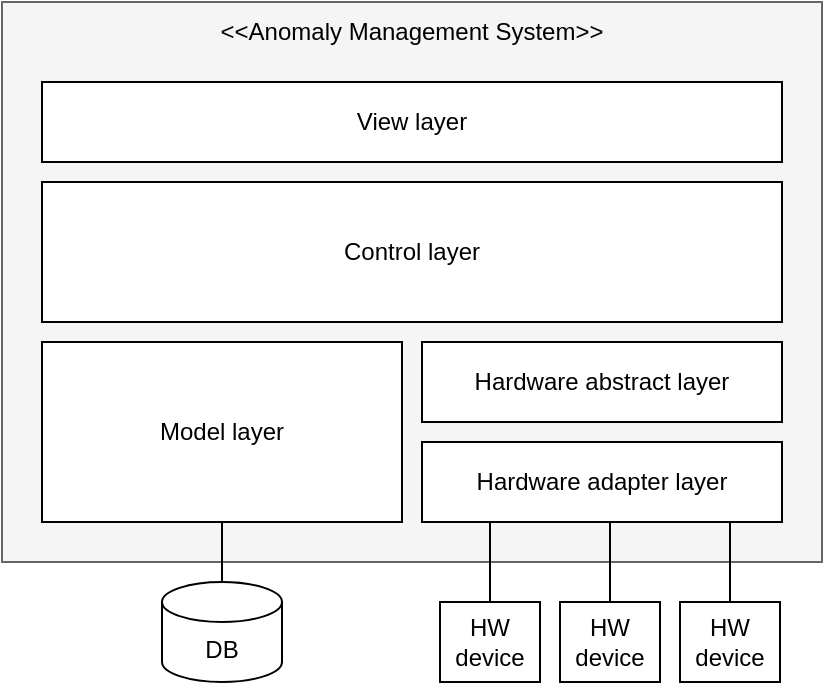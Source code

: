 <mxfile version="21.1.7" type="github">
  <diagram name="페이지-1" id="UiiDNWAqFwjKF0HyPbsK">
    <mxGraphModel dx="772" dy="563" grid="1" gridSize="10" guides="1" tooltips="1" connect="1" arrows="1" fold="1" page="1" pageScale="1" pageWidth="827" pageHeight="1169" math="0" shadow="0">
      <root>
        <mxCell id="0" />
        <mxCell id="1" parent="0" />
        <mxCell id="qTMEEash9hVdEmzpQc22-1" value="" style="rounded=0;whiteSpace=wrap;html=1;fillColor=#f5f5f5;fontColor=#333333;strokeColor=#666666;" vertex="1" parent="1">
          <mxGeometry x="160" y="120" width="410" height="280" as="geometry" />
        </mxCell>
        <mxCell id="qTMEEash9hVdEmzpQc22-2" value="View layer" style="rounded=0;whiteSpace=wrap;html=1;" vertex="1" parent="1">
          <mxGeometry x="180" y="160" width="370" height="40" as="geometry" />
        </mxCell>
        <mxCell id="qTMEEash9hVdEmzpQc22-3" value="Control layer" style="rounded=0;whiteSpace=wrap;html=1;" vertex="1" parent="1">
          <mxGeometry x="180" y="210" width="370" height="70" as="geometry" />
        </mxCell>
        <mxCell id="qTMEEash9hVdEmzpQc22-4" value="Model layer" style="rounded=0;whiteSpace=wrap;html=1;" vertex="1" parent="1">
          <mxGeometry x="180" y="290" width="180" height="90" as="geometry" />
        </mxCell>
        <mxCell id="qTMEEash9hVdEmzpQc22-5" value="Hardware abstract layer" style="rounded=0;whiteSpace=wrap;html=1;" vertex="1" parent="1">
          <mxGeometry x="370" y="290" width="180" height="40" as="geometry" />
        </mxCell>
        <mxCell id="qTMEEash9hVdEmzpQc22-6" value="Hardware adapter layer" style="rounded=0;whiteSpace=wrap;html=1;" vertex="1" parent="1">
          <mxGeometry x="370" y="340" width="180" height="40" as="geometry" />
        </mxCell>
        <mxCell id="qTMEEash9hVdEmzpQc22-8" value="&amp;lt;&amp;lt;Anomaly Management System&amp;gt;&amp;gt;" style="text;html=1;strokeColor=none;fillColor=none;align=center;verticalAlign=middle;whiteSpace=wrap;rounded=0;" vertex="1" parent="1">
          <mxGeometry x="240" y="120" width="250" height="30" as="geometry" />
        </mxCell>
        <mxCell id="qTMEEash9hVdEmzpQc22-9" value="DB" style="shape=cylinder3;whiteSpace=wrap;html=1;boundedLbl=1;backgroundOutline=1;size=10.0;" vertex="1" parent="1">
          <mxGeometry x="240" y="410" width="60" height="50" as="geometry" />
        </mxCell>
        <mxCell id="qTMEEash9hVdEmzpQc22-24" value="HW &lt;br&gt;device" style="rounded=0;whiteSpace=wrap;html=1;" vertex="1" parent="1">
          <mxGeometry x="379" y="420" width="50" height="40" as="geometry" />
        </mxCell>
        <mxCell id="qTMEEash9hVdEmzpQc22-25" value="" style="endArrow=none;html=1;rounded=0;" edge="1" parent="1" source="qTMEEash9hVdEmzpQc22-24">
          <mxGeometry width="50" height="50" relative="1" as="geometry">
            <mxPoint x="433" y="280" as="sourcePoint" />
            <mxPoint x="404" y="380" as="targetPoint" />
          </mxGeometry>
        </mxCell>
        <mxCell id="qTMEEash9hVdEmzpQc22-28" value="HW &lt;br&gt;device" style="rounded=0;whiteSpace=wrap;html=1;" vertex="1" parent="1">
          <mxGeometry x="439" y="420" width="50" height="40" as="geometry" />
        </mxCell>
        <mxCell id="qTMEEash9hVdEmzpQc22-29" value="" style="endArrow=none;html=1;rounded=0;" edge="1" parent="1" source="qTMEEash9hVdEmzpQc22-28">
          <mxGeometry width="50" height="50" relative="1" as="geometry">
            <mxPoint x="493" y="280" as="sourcePoint" />
            <mxPoint x="464" y="380" as="targetPoint" />
          </mxGeometry>
        </mxCell>
        <mxCell id="qTMEEash9hVdEmzpQc22-30" value="HW &lt;br&gt;device" style="rounded=0;whiteSpace=wrap;html=1;" vertex="1" parent="1">
          <mxGeometry x="499" y="420" width="50" height="40" as="geometry" />
        </mxCell>
        <mxCell id="qTMEEash9hVdEmzpQc22-31" value="" style="endArrow=none;html=1;rounded=0;" edge="1" parent="1" source="qTMEEash9hVdEmzpQc22-30">
          <mxGeometry width="50" height="50" relative="1" as="geometry">
            <mxPoint x="553" y="280" as="sourcePoint" />
            <mxPoint x="524" y="380" as="targetPoint" />
          </mxGeometry>
        </mxCell>
        <mxCell id="qTMEEash9hVdEmzpQc22-34" value="" style="endArrow=none;html=1;rounded=0;exitX=0.5;exitY=0;exitDx=0;exitDy=0;exitPerimeter=0;entryX=0.5;entryY=1;entryDx=0;entryDy=0;" edge="1" parent="1" source="qTMEEash9hVdEmzpQc22-9" target="qTMEEash9hVdEmzpQc22-4">
          <mxGeometry width="50" height="50" relative="1" as="geometry">
            <mxPoint x="414" y="430" as="sourcePoint" />
            <mxPoint x="260" y="380" as="targetPoint" />
          </mxGeometry>
        </mxCell>
      </root>
    </mxGraphModel>
  </diagram>
</mxfile>
